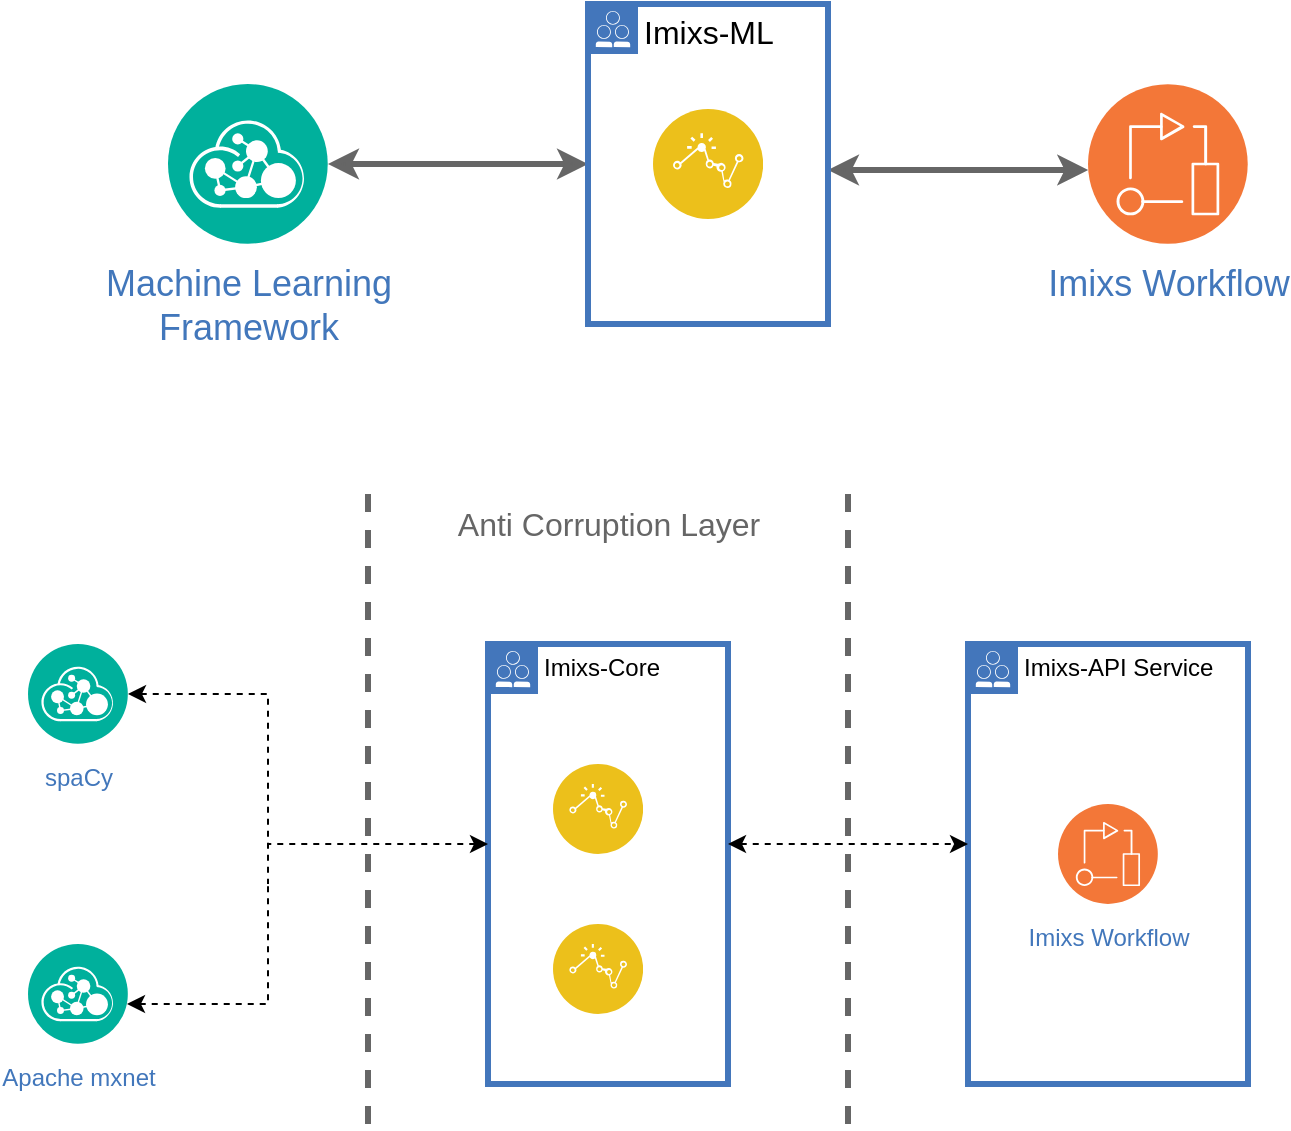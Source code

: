 <mxfile version="13.1.3" type="device"><diagram id="WRrjxI1vxbq5a2VLT-Ze" name="Page-1"><mxGraphModel dx="1020" dy="696" grid="1" gridSize="10" guides="1" tooltips="1" connect="1" arrows="1" fold="1" page="1" pageScale="1" pageWidth="1100" pageHeight="850" math="0" shadow="0"><root><mxCell id="0"/><mxCell id="1" parent="0"/><mxCell id="nu2w6wLr4gr7auDzKvVK-96" style="edgeStyle=orthogonalEdgeStyle;rounded=0;orthogonalLoop=1;jettySize=auto;html=1;fontSize=14;strokeColor=#666666;strokeWidth=3;startArrow=classic;startFill=1;" parent="1" source="1prRxek4kbIvXeneoo38-10" target="1prRxek4kbIvXeneoo38-13" edge="1"><mxGeometry relative="1" as="geometry"><mxPoint x="294.81" y="130" as="sourcePoint"/><mxPoint x="390" y="122.5" as="targetPoint"/></mxGeometry></mxCell><mxCell id="1prRxek4kbIvXeneoo38-10" value="&lt;div style=&quot;font-size: 18px&quot;&gt;Machine Learning &lt;br&gt;Framework&lt;/div&gt;&lt;div style=&quot;font-size: 18px&quot;&gt;&lt;br style=&quot;font-size: 18px&quot;&gt;&lt;/div&gt;" style="aspect=fixed;perimeter=ellipsePerimeter;html=1;align=center;shadow=0;dashed=0;fontColor=#4277BB;labelBackgroundColor=#ffffff;fontSize=18;spacingTop=3;image;image=img/lib/ibm/management/api_management.svg;strokeColor=#734198;" vertex="1" parent="1"><mxGeometry x="180" y="80" width="80" height="80" as="geometry"/></mxCell><mxCell id="1prRxek4kbIvXeneoo38-11" value="Imixs Workflow" style="aspect=fixed;perimeter=ellipsePerimeter;html=1;align=center;shadow=0;dashed=0;fontColor=#4277BB;labelBackgroundColor=#ffffff;fontSize=18;spacingTop=3;image;image=img/lib/ibm/devops/devops.svg;strokeColor=#734198;" vertex="1" parent="1"><mxGeometry x="640" y="80" width="80" height="80" as="geometry"/></mxCell><mxCell id="1prRxek4kbIvXeneoo38-12" value="" style="edgeStyle=elbowEdgeStyle;rounded=0;elbow=vertical;html=1;labelBackgroundColor=#ffffff;startArrow=classic;startFill=1;startSize=6;endArrow=classic;endFill=1;endSize=6;jettySize=auto;orthogonalLoop=1;strokeWidth=3;fontSize=14;strokeColor=#666666;" edge="1" parent="1" source="1prRxek4kbIvXeneoo38-13" target="1prRxek4kbIvXeneoo38-11"><mxGeometry width="60" height="60" relative="1" as="geometry"><mxPoint x="500" y="123" as="sourcePoint"/><mxPoint x="670" y="250" as="targetPoint"/><Array as="points"><mxPoint x="610" y="123"/></Array></mxGeometry></mxCell><mxCell id="1prRxek4kbIvXeneoo38-13" value="Imixs-ML" style="shape=mxgraph.ibm.box;prType=public;fontStyle=0;verticalAlign=top;align=left;spacingLeft=32;spacingTop=4;fillColor=none;rounded=0;whiteSpace=wrap;html=1;strokeColor=#4376BB;strokeWidth=3;dashed=0;container=1;spacing=-4;collapsible=0;expand=0;recursiveResize=0;fontSize=16;" vertex="1" parent="1"><mxGeometry x="390" y="40" width="120" height="160" as="geometry"/></mxCell><mxCell id="1prRxek4kbIvXeneoo38-4" value="" style="aspect=fixed;perimeter=ellipsePerimeter;html=1;align=center;shadow=0;dashed=0;fontColor=#4277BB;labelBackgroundColor=#ffffff;fontSize=12;spacingTop=3;image;image=img/lib/ibm/applications/actionable_insight.svg;strokeColor=#734198;" vertex="1" parent="1prRxek4kbIvXeneoo38-13"><mxGeometry x="32.5" y="52.5" width="55" height="55" as="geometry"/></mxCell><mxCell id="1prRxek4kbIvXeneoo38-22" value="Anti Corruption Layer" style="text;html=1;strokeColor=none;fillColor=none;align=center;verticalAlign=middle;whiteSpace=wrap;rounded=0;fontSize=16;fontColor=#666666;" vertex="1" parent="1"><mxGeometry x="296.5" y="290" width="207" height="20" as="geometry"/></mxCell><mxCell id="1prRxek4kbIvXeneoo38-23" value="" style="endArrow=none;dashed=1;html=1;strokeColor=#666666;strokeWidth=3;fontSize=18;" edge="1" parent="1"><mxGeometry width="50" height="50" relative="1" as="geometry"><mxPoint x="280" y="600" as="sourcePoint"/><mxPoint x="280" y="280" as="targetPoint"/></mxGeometry></mxCell><mxCell id="1prRxek4kbIvXeneoo38-24" value="" style="endArrow=none;dashed=1;html=1;strokeColor=#666666;strokeWidth=3;fontSize=18;" edge="1" parent="1"><mxGeometry width="50" height="50" relative="1" as="geometry"><mxPoint x="520" y="600" as="sourcePoint"/><mxPoint x="520" y="280" as="targetPoint"/></mxGeometry></mxCell><mxCell id="1prRxek4kbIvXeneoo38-25" value="Imixs-Core" style="shape=mxgraph.ibm.box;prType=public;fontStyle=0;verticalAlign=top;align=left;spacingLeft=32;spacingTop=4;fillColor=none;rounded=0;whiteSpace=wrap;html=1;strokeColor=#4376BB;strokeWidth=3;dashed=0;container=1;spacing=-4;collapsible=0;expand=0;recursiveResize=0;fontSize=12;" vertex="1" parent="1"><mxGeometry x="340" y="360" width="120" height="220" as="geometry"/></mxCell><mxCell id="1prRxek4kbIvXeneoo38-26" value="" style="aspect=fixed;perimeter=ellipsePerimeter;html=1;align=center;shadow=0;dashed=0;fontColor=#4277BB;labelBackgroundColor=#ffffff;fontSize=12;spacingTop=3;image;image=img/lib/ibm/applications/actionable_insight.svg;strokeColor=#734198;" vertex="1" parent="1prRxek4kbIvXeneoo38-25"><mxGeometry x="32.5" y="60" width="45" height="45" as="geometry"/></mxCell><mxCell id="1prRxek4kbIvXeneoo38-36" value="" style="aspect=fixed;perimeter=ellipsePerimeter;html=1;align=center;shadow=0;dashed=0;fontColor=#4277BB;labelBackgroundColor=#ffffff;fontSize=12;spacingTop=3;image;image=img/lib/ibm/applications/actionable_insight.svg;strokeColor=#734198;" vertex="1" parent="1prRxek4kbIvXeneoo38-25"><mxGeometry x="32.5" y="140" width="45" height="45" as="geometry"/></mxCell><mxCell id="1prRxek4kbIvXeneoo38-27" value="spaCy" style="aspect=fixed;perimeter=ellipsePerimeter;html=1;align=center;shadow=0;dashed=0;fontColor=#4277BB;labelBackgroundColor=#ffffff;fontSize=12;spacingTop=3;image;image=img/lib/ibm/management/api_management.svg;strokeColor=#734198;" vertex="1" parent="1"><mxGeometry x="110" y="360" width="50" height="50" as="geometry"/></mxCell><mxCell id="1prRxek4kbIvXeneoo38-28" value="Apache mxnet" style="aspect=fixed;perimeter=ellipsePerimeter;html=1;align=center;shadow=0;dashed=0;fontColor=#4277BB;labelBackgroundColor=#ffffff;fontSize=12;spacingTop=3;image;image=img/lib/ibm/management/api_management.svg;strokeColor=#734198;" vertex="1" parent="1"><mxGeometry x="110" y="510" width="50" height="50" as="geometry"/></mxCell><mxCell id="1prRxek4kbIvXeneoo38-32" value="Imixs-API Service" style="shape=mxgraph.ibm.box;prType=public;fontStyle=0;verticalAlign=top;align=left;spacingLeft=32;spacingTop=4;fillColor=none;rounded=0;whiteSpace=wrap;html=1;strokeColor=#4376BB;strokeWidth=3;dashed=0;container=1;spacing=-4;collapsible=0;expand=0;recursiveResize=0;fontSize=12;" vertex="1" parent="1"><mxGeometry x="580" y="360" width="140" height="220" as="geometry"/></mxCell><mxCell id="1prRxek4kbIvXeneoo38-37" value="Imixs Workflow" style="aspect=fixed;perimeter=ellipsePerimeter;html=1;align=center;shadow=0;dashed=0;fontColor=#4277BB;labelBackgroundColor=#ffffff;fontSize=12;spacingTop=3;image;image=img/lib/ibm/devops/devops.svg;strokeColor=#734198;" vertex="1" parent="1prRxek4kbIvXeneoo38-32"><mxGeometry x="45" y="80" width="50" height="50" as="geometry"/></mxCell><mxCell id="1prRxek4kbIvXeneoo38-38" value="" style="edgeStyle=elbowEdgeStyle;rounded=0;elbow=vertical;html=1;labelBackgroundColor=#ffffff;startArrow=classic;startFill=1;endArrow=classic;endFill=1;jettySize=auto;orthogonalLoop=1;strokeWidth=1;fontSize=14;dashed=1;" edge="1" parent="1" source="1prRxek4kbIvXeneoo38-25" target="1prRxek4kbIvXeneoo38-32"><mxGeometry width="60" height="60" relative="1" as="geometry"><mxPoint x="540" y="680" as="sourcePoint"/><mxPoint x="570" y="500" as="targetPoint"/><Array as="points"><mxPoint x="540" y="460"/><mxPoint x="510" y="480"/><mxPoint x="516" y="443"/></Array></mxGeometry></mxCell><mxCell id="1prRxek4kbIvXeneoo38-39" value="" style="edgeStyle=elbowEdgeStyle;rounded=0;elbow=vertical;html=1;labelBackgroundColor=#ffffff;startArrow=classic;startFill=1;endArrow=none;endFill=0;jettySize=auto;orthogonalLoop=1;strokeWidth=1;fontSize=14;dashed=1;" edge="1" parent="1" source="1prRxek4kbIvXeneoo38-27"><mxGeometry width="60" height="60" relative="1" as="geometry"><mxPoint x="470" y="490" as="sourcePoint"/><mxPoint x="230" y="480" as="targetPoint"/><Array as="points"><mxPoint x="230" y="385"/><mxPoint x="526" y="453"/></Array></mxGeometry></mxCell><mxCell id="1prRxek4kbIvXeneoo38-40" value="" style="edgeStyle=elbowEdgeStyle;rounded=0;elbow=vertical;html=1;labelBackgroundColor=#ffffff;startArrow=classic;startFill=1;endArrow=none;endFill=0;jettySize=auto;orthogonalLoop=1;strokeWidth=1;fontSize=14;dashed=1;" edge="1" parent="1" source="1prRxek4kbIvXeneoo38-28"><mxGeometry width="60" height="60" relative="1" as="geometry"><mxPoint x="200" y="540" as="sourcePoint"/><mxPoint x="230" y="480" as="targetPoint"/><Array as="points"><mxPoint x="230" y="540"/><mxPoint x="536" y="463"/></Array></mxGeometry></mxCell><mxCell id="1prRxek4kbIvXeneoo38-41" value="" style="edgeStyle=elbowEdgeStyle;rounded=0;elbow=vertical;html=1;labelBackgroundColor=#ffffff;startArrow=classic;startFill=1;endArrow=none;endFill=0;jettySize=auto;orthogonalLoop=1;strokeWidth=1;fontSize=14;dashed=1;" edge="1" parent="1" source="1prRxek4kbIvXeneoo38-25"><mxGeometry width="60" height="60" relative="1" as="geometry"><mxPoint x="170" y="395" as="sourcePoint"/><mxPoint x="230" y="460" as="targetPoint"/><Array as="points"><mxPoint x="280" y="460"/><mxPoint x="240" y="395"/><mxPoint x="536" y="463"/></Array></mxGeometry></mxCell></root></mxGraphModel></diagram></mxfile>